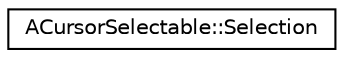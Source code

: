 digraph "Graphical Class Hierarchy"
{
 // LATEX_PDF_SIZE
  edge [fontname="Helvetica",fontsize="10",labelfontname="Helvetica",labelfontsize="10"];
  node [fontname="Helvetica",fontsize="10",shape=record];
  rankdir="LR";
  Node0 [label="ACursorSelectable::Selection",height=0.2,width=0.4,color="black", fillcolor="white", style="filled",URL="$structACursorSelectable_1_1Selection.html",tooltip=" "];
}
